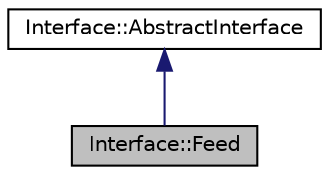 digraph "Interface::Feed"
{
  edge [fontname="Helvetica",fontsize="10",labelfontname="Helvetica",labelfontsize="10"];
  node [fontname="Helvetica",fontsize="10",shape=record];
  Node2 [label="Interface::Feed",height=0.2,width=0.4,color="black", fillcolor="grey75", style="filled", fontcolor="black"];
  Node3 -> Node2 [dir="back",color="midnightblue",fontsize="10",style="solid"];
  Node3 [label="Interface::AbstractInterface",height=0.2,width=0.4,color="black", fillcolor="white", style="filled",URL="$class_interface_1_1_abstract_interface.html"];
}
